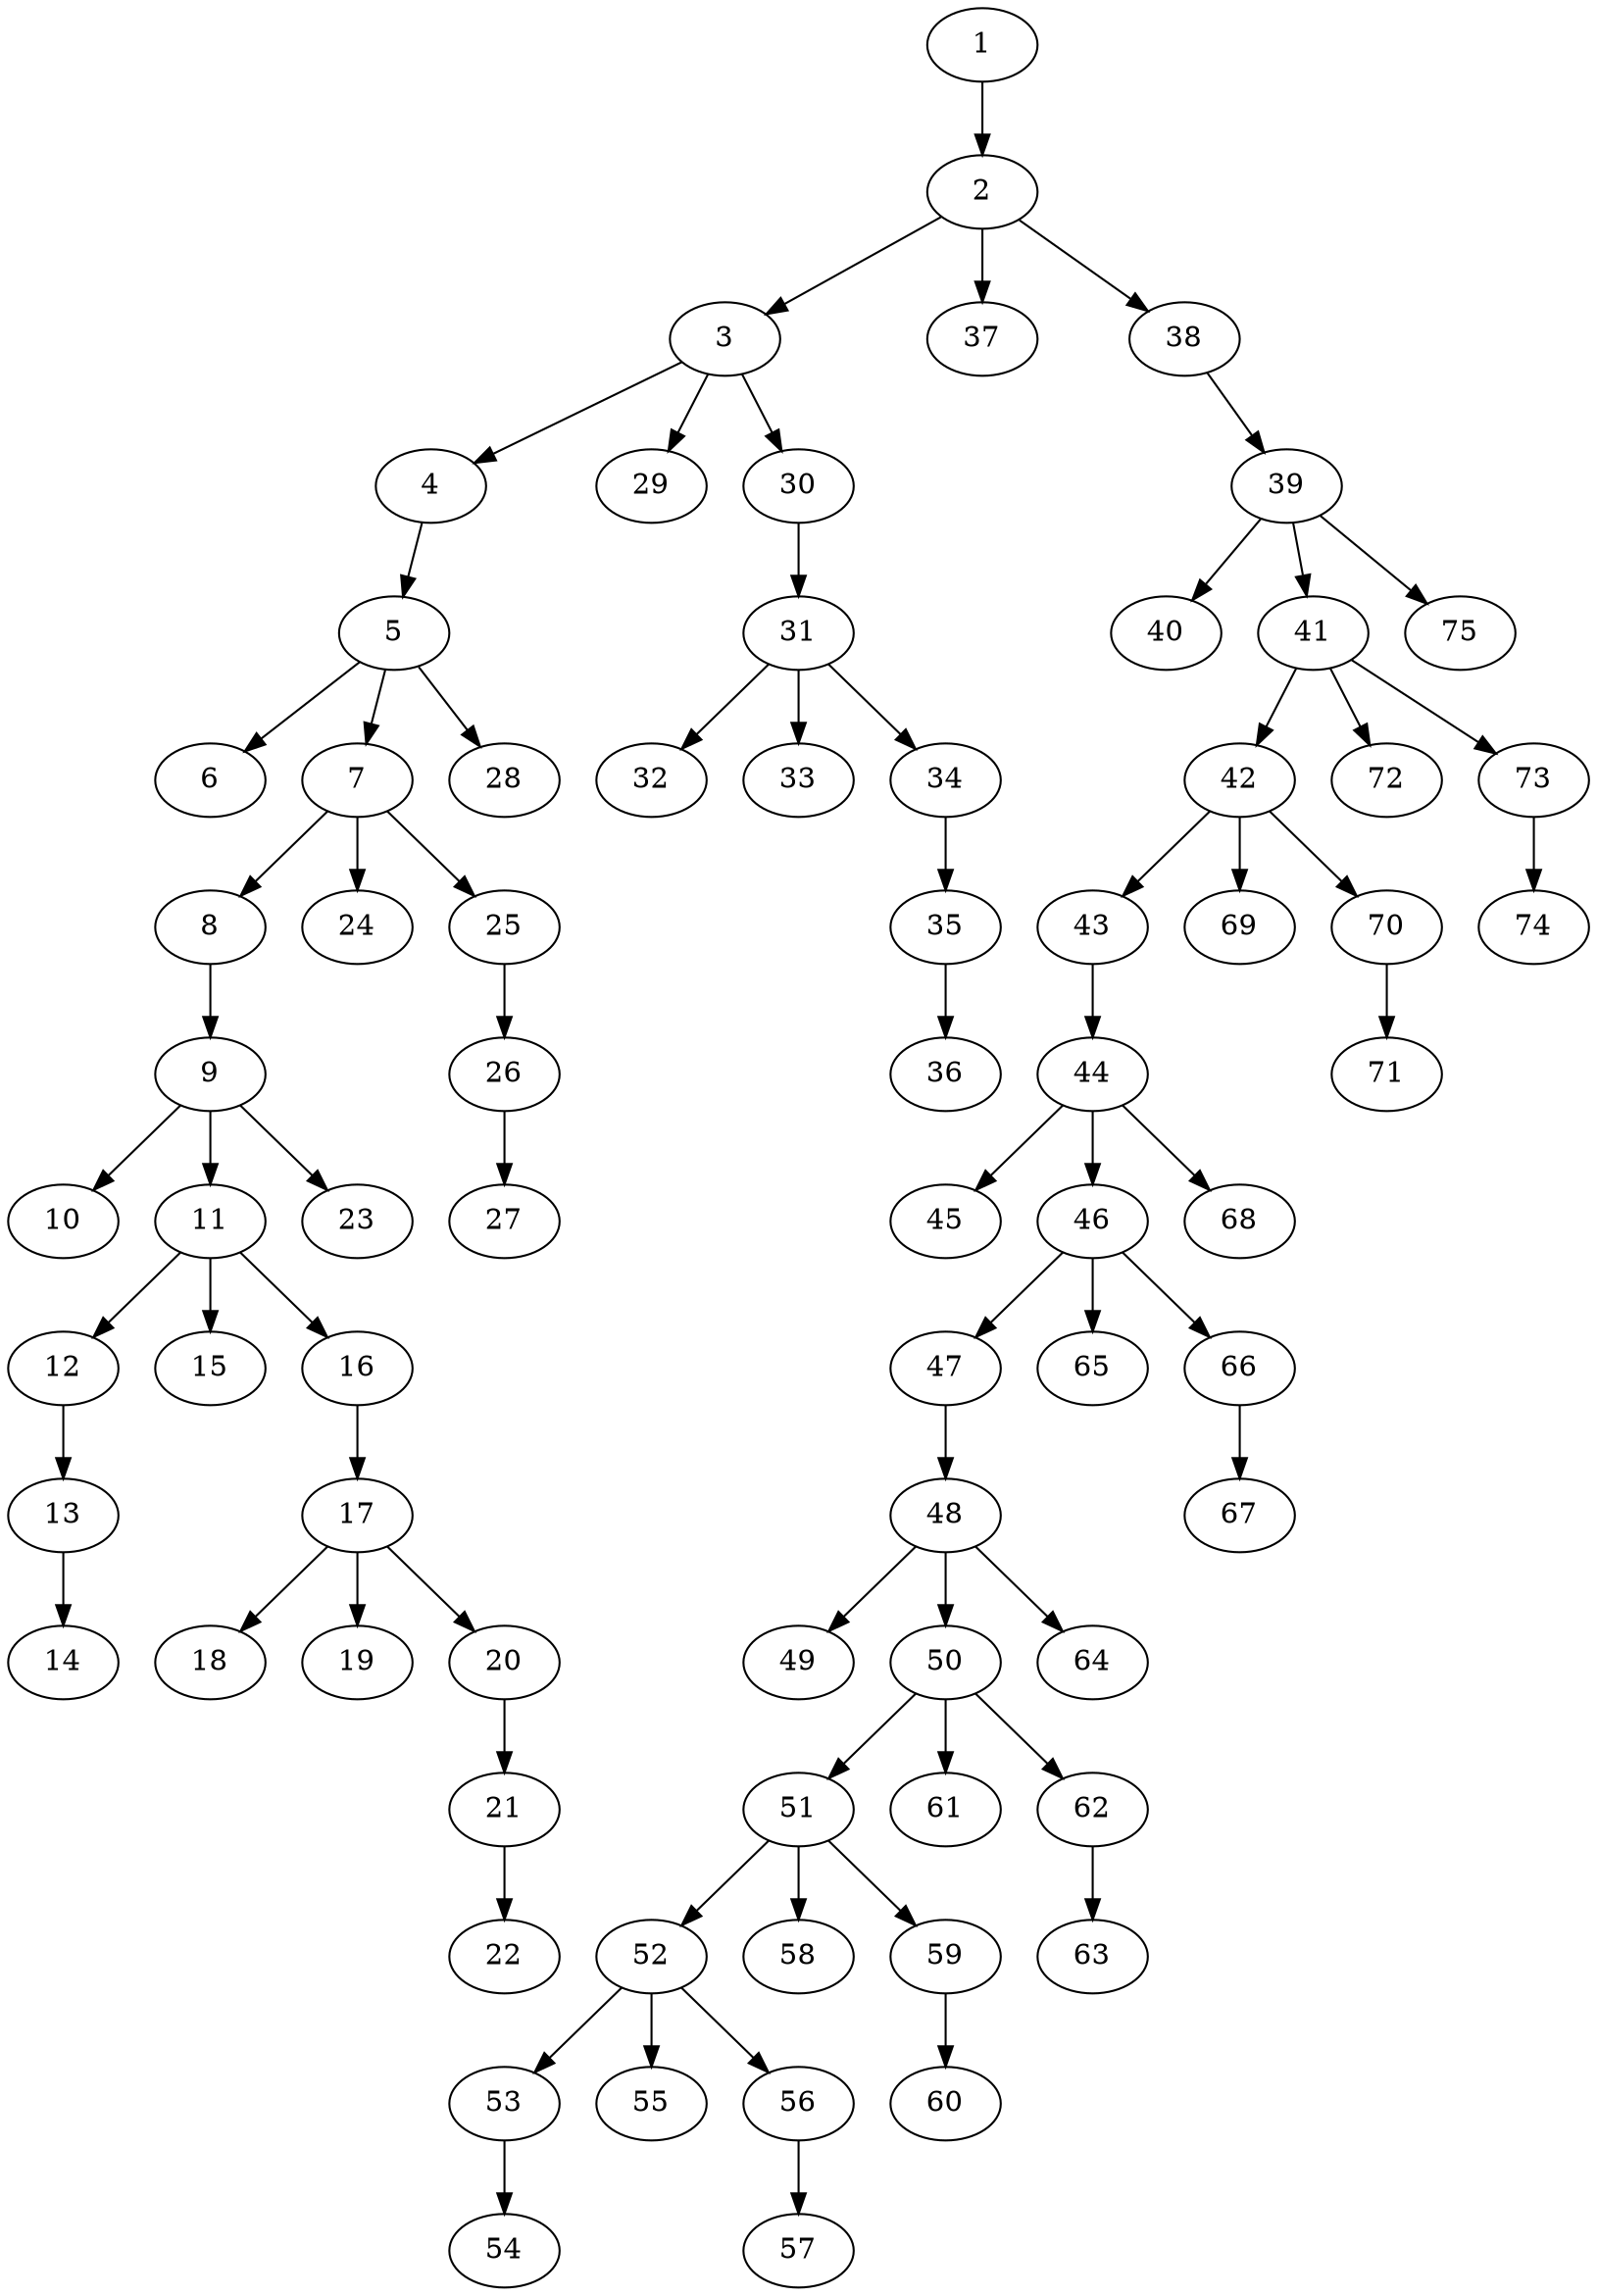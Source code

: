 strict digraph "" {
	1 -> 2;
	2 -> 3;
	2 -> 37;
	2 -> 38;
	3 -> 4;
	3 -> 29;
	3 -> 30;
	4 -> 5;
	5 -> 6;
	5 -> 7;
	5 -> 28;
	7 -> 8;
	7 -> 24;
	7 -> 25;
	8 -> 9;
	9 -> 10;
	9 -> 11;
	9 -> 23;
	11 -> 12;
	11 -> 15;
	11 -> 16;
	12 -> 13;
	13 -> 14;
	16 -> 17;
	17 -> 18;
	17 -> 19;
	17 -> 20;
	20 -> 21;
	21 -> 22;
	25 -> 26;
	26 -> 27;
	30 -> 31;
	31 -> 32;
	31 -> 33;
	31 -> 34;
	34 -> 35;
	35 -> 36;
	38 -> 39;
	39 -> 40;
	39 -> 41;
	39 -> 75;
	41 -> 42;
	41 -> 72;
	41 -> 73;
	42 -> 43;
	42 -> 69;
	42 -> 70;
	43 -> 44;
	44 -> 45;
	44 -> 46;
	44 -> 68;
	46 -> 47;
	46 -> 65;
	46 -> 66;
	47 -> 48;
	48 -> 49;
	48 -> 50;
	48 -> 64;
	50 -> 51;
	50 -> 61;
	50 -> 62;
	51 -> 52;
	51 -> 58;
	51 -> 59;
	52 -> 53;
	52 -> 55;
	52 -> 56;
	53 -> 54;
	56 -> 57;
	59 -> 60;
	62 -> 63;
	66 -> 67;
	70 -> 71;
	73 -> 74;
}
